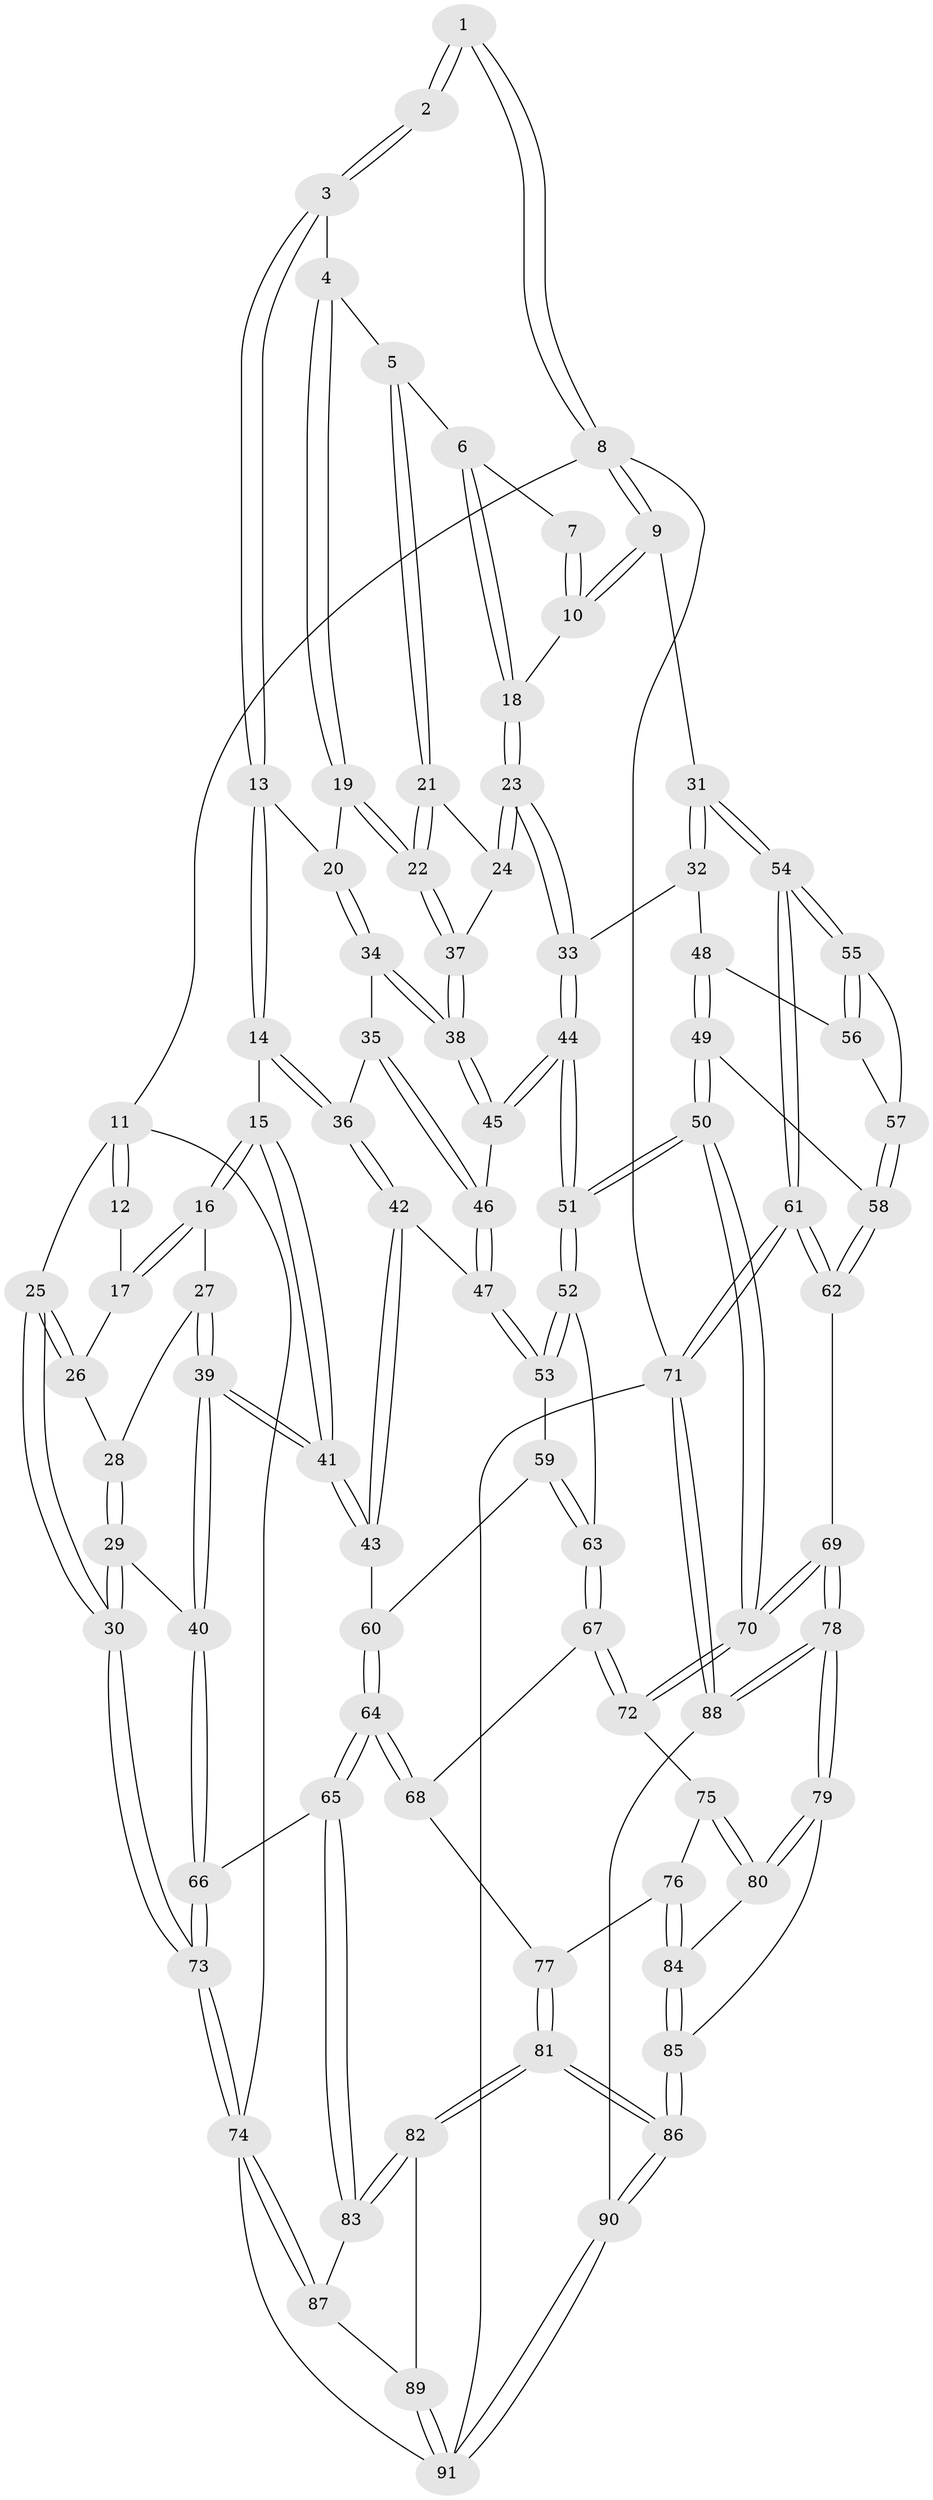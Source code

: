 // Generated by graph-tools (version 1.1) at 2025/50/03/09/25 03:50:58]
// undirected, 91 vertices, 224 edges
graph export_dot {
graph [start="1"]
  node [color=gray90,style=filled];
  1 [pos="+0.9794538459278677+0"];
  2 [pos="+0.6341710592463402+0"];
  3 [pos="+0.6163352836512936+0"];
  4 [pos="+0.6858603713821748+0.08213269175109843"];
  5 [pos="+0.7374685374406756+0.13666137851291016"];
  6 [pos="+0.8466980136865583+0.12309937144536542"];
  7 [pos="+0.9372749841427885+0"];
  8 [pos="+1+0"];
  9 [pos="+1+0.2730499548093639"];
  10 [pos="+0.9515704978441938+0.16324788030209622"];
  11 [pos="+0+0"];
  12 [pos="+0.29312142012016135+0"];
  13 [pos="+0.5392869065993945+0.060869052070880864"];
  14 [pos="+0.3847553648816339+0.17449290837954706"];
  15 [pos="+0.35826944057583104+0.16923618648904437"];
  16 [pos="+0.31401482903868+0.14699077346259834"];
  17 [pos="+0.2814847289648768+0.10023483562145638"];
  18 [pos="+0.8833552617947488+0.2099322345577284"];
  19 [pos="+0.64787332409072+0.21114665347604533"];
  20 [pos="+0.5814288222947099+0.22992211205690227"];
  21 [pos="+0.7419084060648085+0.1532817692471723"];
  22 [pos="+0.6976632713820557+0.25608719658528456"];
  23 [pos="+0.8666149814856381+0.25498605291009346"];
  24 [pos="+0.8138786454678507+0.2350051162798231"];
  25 [pos="+0+0.008787779060099546"];
  26 [pos="+0.045055265489718194+0.11180325950975806"];
  27 [pos="+0.21771063039184513+0.24010488465770483"];
  28 [pos="+0.15608777636553384+0.23466052132217846"];
  29 [pos="+0.021945851466559207+0.478729600966603"];
  30 [pos="+0+0.4812081036202497"];
  31 [pos="+1+0.3159913162379078"];
  32 [pos="+0.9341674382704498+0.34952362695081207"];
  33 [pos="+0.8883436032825467+0.3224774647573058"];
  34 [pos="+0.5731495240730848+0.251457882631093"];
  35 [pos="+0.512795010015403+0.2880191365110225"];
  36 [pos="+0.4206912274182515+0.23712938314986115"];
  37 [pos="+0.7023816722229643+0.2759395297455359"];
  38 [pos="+0.6855216734292684+0.33655911055451737"];
  39 [pos="+0.2311712228577406+0.4489921004485368"];
  40 [pos="+0.1619567648367751+0.49783837283705235"];
  41 [pos="+0.24582936047011453+0.4442496052401263"];
  42 [pos="+0.3673279853404588+0.4204703555518807"];
  43 [pos="+0.3160933452014198+0.4384412841092019"];
  44 [pos="+0.7093459035909208+0.405036604067983"];
  45 [pos="+0.6916002414547862+0.37140167605305613"];
  46 [pos="+0.5215181451297262+0.33999470054965597"];
  47 [pos="+0.48596180407564904+0.4413636671943384"];
  48 [pos="+0.927491423572926+0.3837266905809155"];
  49 [pos="+0.8299975133494449+0.5240345081556901"];
  50 [pos="+0.7129231454986201+0.572534696000464"];
  51 [pos="+0.6829514400798771+0.538484884097934"];
  52 [pos="+0.5968911882944056+0.5341624329093481"];
  53 [pos="+0.5112141292065024+0.47120296202678896"];
  54 [pos="+1+0.5397954534235484"];
  55 [pos="+1+0.5076133458153366"];
  56 [pos="+0.9371390568541994+0.42519277247424736"];
  57 [pos="+0.9481000270023575+0.506718837849649"];
  58 [pos="+0.9273827379217012+0.5360659595738017"];
  59 [pos="+0.4100540714027635+0.5626622739956191"];
  60 [pos="+0.404698653633076+0.56380133229781"];
  61 [pos="+1+0.6836603305594228"];
  62 [pos="+1+0.6950073773938393"];
  63 [pos="+0.5125099365815823+0.6143550355983335"];
  64 [pos="+0.3364445460803564+0.6993986432342904"];
  65 [pos="+0.28920974734942884+0.7214800987044122"];
  66 [pos="+0.2835945615637147+0.7131504565869394"];
  67 [pos="+0.474091473026026+0.6750283876131513"];
  68 [pos="+0.4700330311701077+0.6783274803776995"];
  69 [pos="+0.8225749401898778+0.7602709180744542"];
  70 [pos="+0.7412761014975936+0.6671180417583458"];
  71 [pos="+1+1"];
  72 [pos="+0.6205563418005258+0.7323355808584416"];
  73 [pos="+0+0.7205497958036096"];
  74 [pos="+0+0.7264440264516261"];
  75 [pos="+0.6157693600594519+0.7379905159053469"];
  76 [pos="+0.5194543272968369+0.7833994481675735"];
  77 [pos="+0.5137580397448385+0.780390430054302"];
  78 [pos="+0.7924398369239681+1"];
  79 [pos="+0.6179592871327821+0.8871705861218762"];
  80 [pos="+0.6015108121142673+0.8142474933675452"];
  81 [pos="+0.31001955392618524+0.8811267765120051"];
  82 [pos="+0.30458608110091967+0.8739459793229372"];
  83 [pos="+0.28492091180524504+0.7595872247695465"];
  84 [pos="+0.5282836442593701+0.8055063083065088"];
  85 [pos="+0.5349300387575154+0.8732570380676645"];
  86 [pos="+0.3594554389426427+0.9813478793028924"];
  87 [pos="+0+0.7946179445182444"];
  88 [pos="+0.8245350650249191+1"];
  89 [pos="+0.11299367607930333+0.9162783907085086"];
  90 [pos="+0.39164722811132735+1"];
  91 [pos="+0+1"];
  1 -- 2;
  1 -- 2;
  1 -- 8;
  1 -- 8;
  2 -- 3;
  2 -- 3;
  3 -- 4;
  3 -- 13;
  3 -- 13;
  4 -- 5;
  4 -- 19;
  4 -- 19;
  5 -- 6;
  5 -- 21;
  5 -- 21;
  6 -- 7;
  6 -- 18;
  6 -- 18;
  7 -- 10;
  7 -- 10;
  8 -- 9;
  8 -- 9;
  8 -- 11;
  8 -- 71;
  9 -- 10;
  9 -- 10;
  9 -- 31;
  10 -- 18;
  11 -- 12;
  11 -- 12;
  11 -- 25;
  11 -- 74;
  12 -- 17;
  13 -- 14;
  13 -- 14;
  13 -- 20;
  14 -- 15;
  14 -- 36;
  14 -- 36;
  15 -- 16;
  15 -- 16;
  15 -- 41;
  15 -- 41;
  16 -- 17;
  16 -- 17;
  16 -- 27;
  17 -- 26;
  18 -- 23;
  18 -- 23;
  19 -- 20;
  19 -- 22;
  19 -- 22;
  20 -- 34;
  20 -- 34;
  21 -- 22;
  21 -- 22;
  21 -- 24;
  22 -- 37;
  22 -- 37;
  23 -- 24;
  23 -- 24;
  23 -- 33;
  23 -- 33;
  24 -- 37;
  25 -- 26;
  25 -- 26;
  25 -- 30;
  25 -- 30;
  26 -- 28;
  27 -- 28;
  27 -- 39;
  27 -- 39;
  28 -- 29;
  28 -- 29;
  29 -- 30;
  29 -- 30;
  29 -- 40;
  30 -- 73;
  30 -- 73;
  31 -- 32;
  31 -- 32;
  31 -- 54;
  31 -- 54;
  32 -- 33;
  32 -- 48;
  33 -- 44;
  33 -- 44;
  34 -- 35;
  34 -- 38;
  34 -- 38;
  35 -- 36;
  35 -- 46;
  35 -- 46;
  36 -- 42;
  36 -- 42;
  37 -- 38;
  37 -- 38;
  38 -- 45;
  38 -- 45;
  39 -- 40;
  39 -- 40;
  39 -- 41;
  39 -- 41;
  40 -- 66;
  40 -- 66;
  41 -- 43;
  41 -- 43;
  42 -- 43;
  42 -- 43;
  42 -- 47;
  43 -- 60;
  44 -- 45;
  44 -- 45;
  44 -- 51;
  44 -- 51;
  45 -- 46;
  46 -- 47;
  46 -- 47;
  47 -- 53;
  47 -- 53;
  48 -- 49;
  48 -- 49;
  48 -- 56;
  49 -- 50;
  49 -- 50;
  49 -- 58;
  50 -- 51;
  50 -- 51;
  50 -- 70;
  50 -- 70;
  51 -- 52;
  51 -- 52;
  52 -- 53;
  52 -- 53;
  52 -- 63;
  53 -- 59;
  54 -- 55;
  54 -- 55;
  54 -- 61;
  54 -- 61;
  55 -- 56;
  55 -- 56;
  55 -- 57;
  56 -- 57;
  57 -- 58;
  57 -- 58;
  58 -- 62;
  58 -- 62;
  59 -- 60;
  59 -- 63;
  59 -- 63;
  60 -- 64;
  60 -- 64;
  61 -- 62;
  61 -- 62;
  61 -- 71;
  61 -- 71;
  62 -- 69;
  63 -- 67;
  63 -- 67;
  64 -- 65;
  64 -- 65;
  64 -- 68;
  64 -- 68;
  65 -- 66;
  65 -- 83;
  65 -- 83;
  66 -- 73;
  66 -- 73;
  67 -- 68;
  67 -- 72;
  67 -- 72;
  68 -- 77;
  69 -- 70;
  69 -- 70;
  69 -- 78;
  69 -- 78;
  70 -- 72;
  70 -- 72;
  71 -- 88;
  71 -- 88;
  71 -- 91;
  72 -- 75;
  73 -- 74;
  73 -- 74;
  74 -- 87;
  74 -- 87;
  74 -- 91;
  75 -- 76;
  75 -- 80;
  75 -- 80;
  76 -- 77;
  76 -- 84;
  76 -- 84;
  77 -- 81;
  77 -- 81;
  78 -- 79;
  78 -- 79;
  78 -- 88;
  78 -- 88;
  79 -- 80;
  79 -- 80;
  79 -- 85;
  80 -- 84;
  81 -- 82;
  81 -- 82;
  81 -- 86;
  81 -- 86;
  82 -- 83;
  82 -- 83;
  82 -- 89;
  83 -- 87;
  84 -- 85;
  84 -- 85;
  85 -- 86;
  85 -- 86;
  86 -- 90;
  86 -- 90;
  87 -- 89;
  88 -- 90;
  89 -- 91;
  89 -- 91;
  90 -- 91;
  90 -- 91;
}

